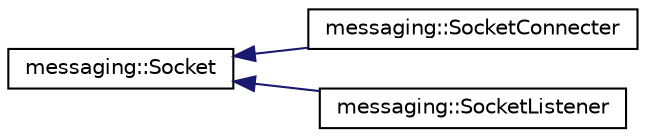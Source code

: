 digraph "Graphical Class Hierarchy"
{
 // LATEX_PDF_SIZE
  edge [fontname="Helvetica",fontsize="10",labelfontname="Helvetica",labelfontsize="10"];
  node [fontname="Helvetica",fontsize="10",shape=record];
  rankdir="LR";
  Node0 [label="messaging::Socket",height=0.2,width=0.4,color="black", fillcolor="white", style="filled",URL="$classmessaging_1_1_socket.html",tooltip=" "];
  Node0 -> Node1 [dir="back",color="midnightblue",fontsize="10",style="solid",fontname="Helvetica"];
  Node1 [label="messaging::SocketConnecter",height=0.2,width=0.4,color="black", fillcolor="white", style="filled",URL="$classmessaging_1_1_socket_connecter.html",tooltip=" "];
  Node0 -> Node2 [dir="back",color="midnightblue",fontsize="10",style="solid",fontname="Helvetica"];
  Node2 [label="messaging::SocketListener",height=0.2,width=0.4,color="black", fillcolor="white", style="filled",URL="$classmessaging_1_1_socket_listener.html",tooltip=" "];
}
